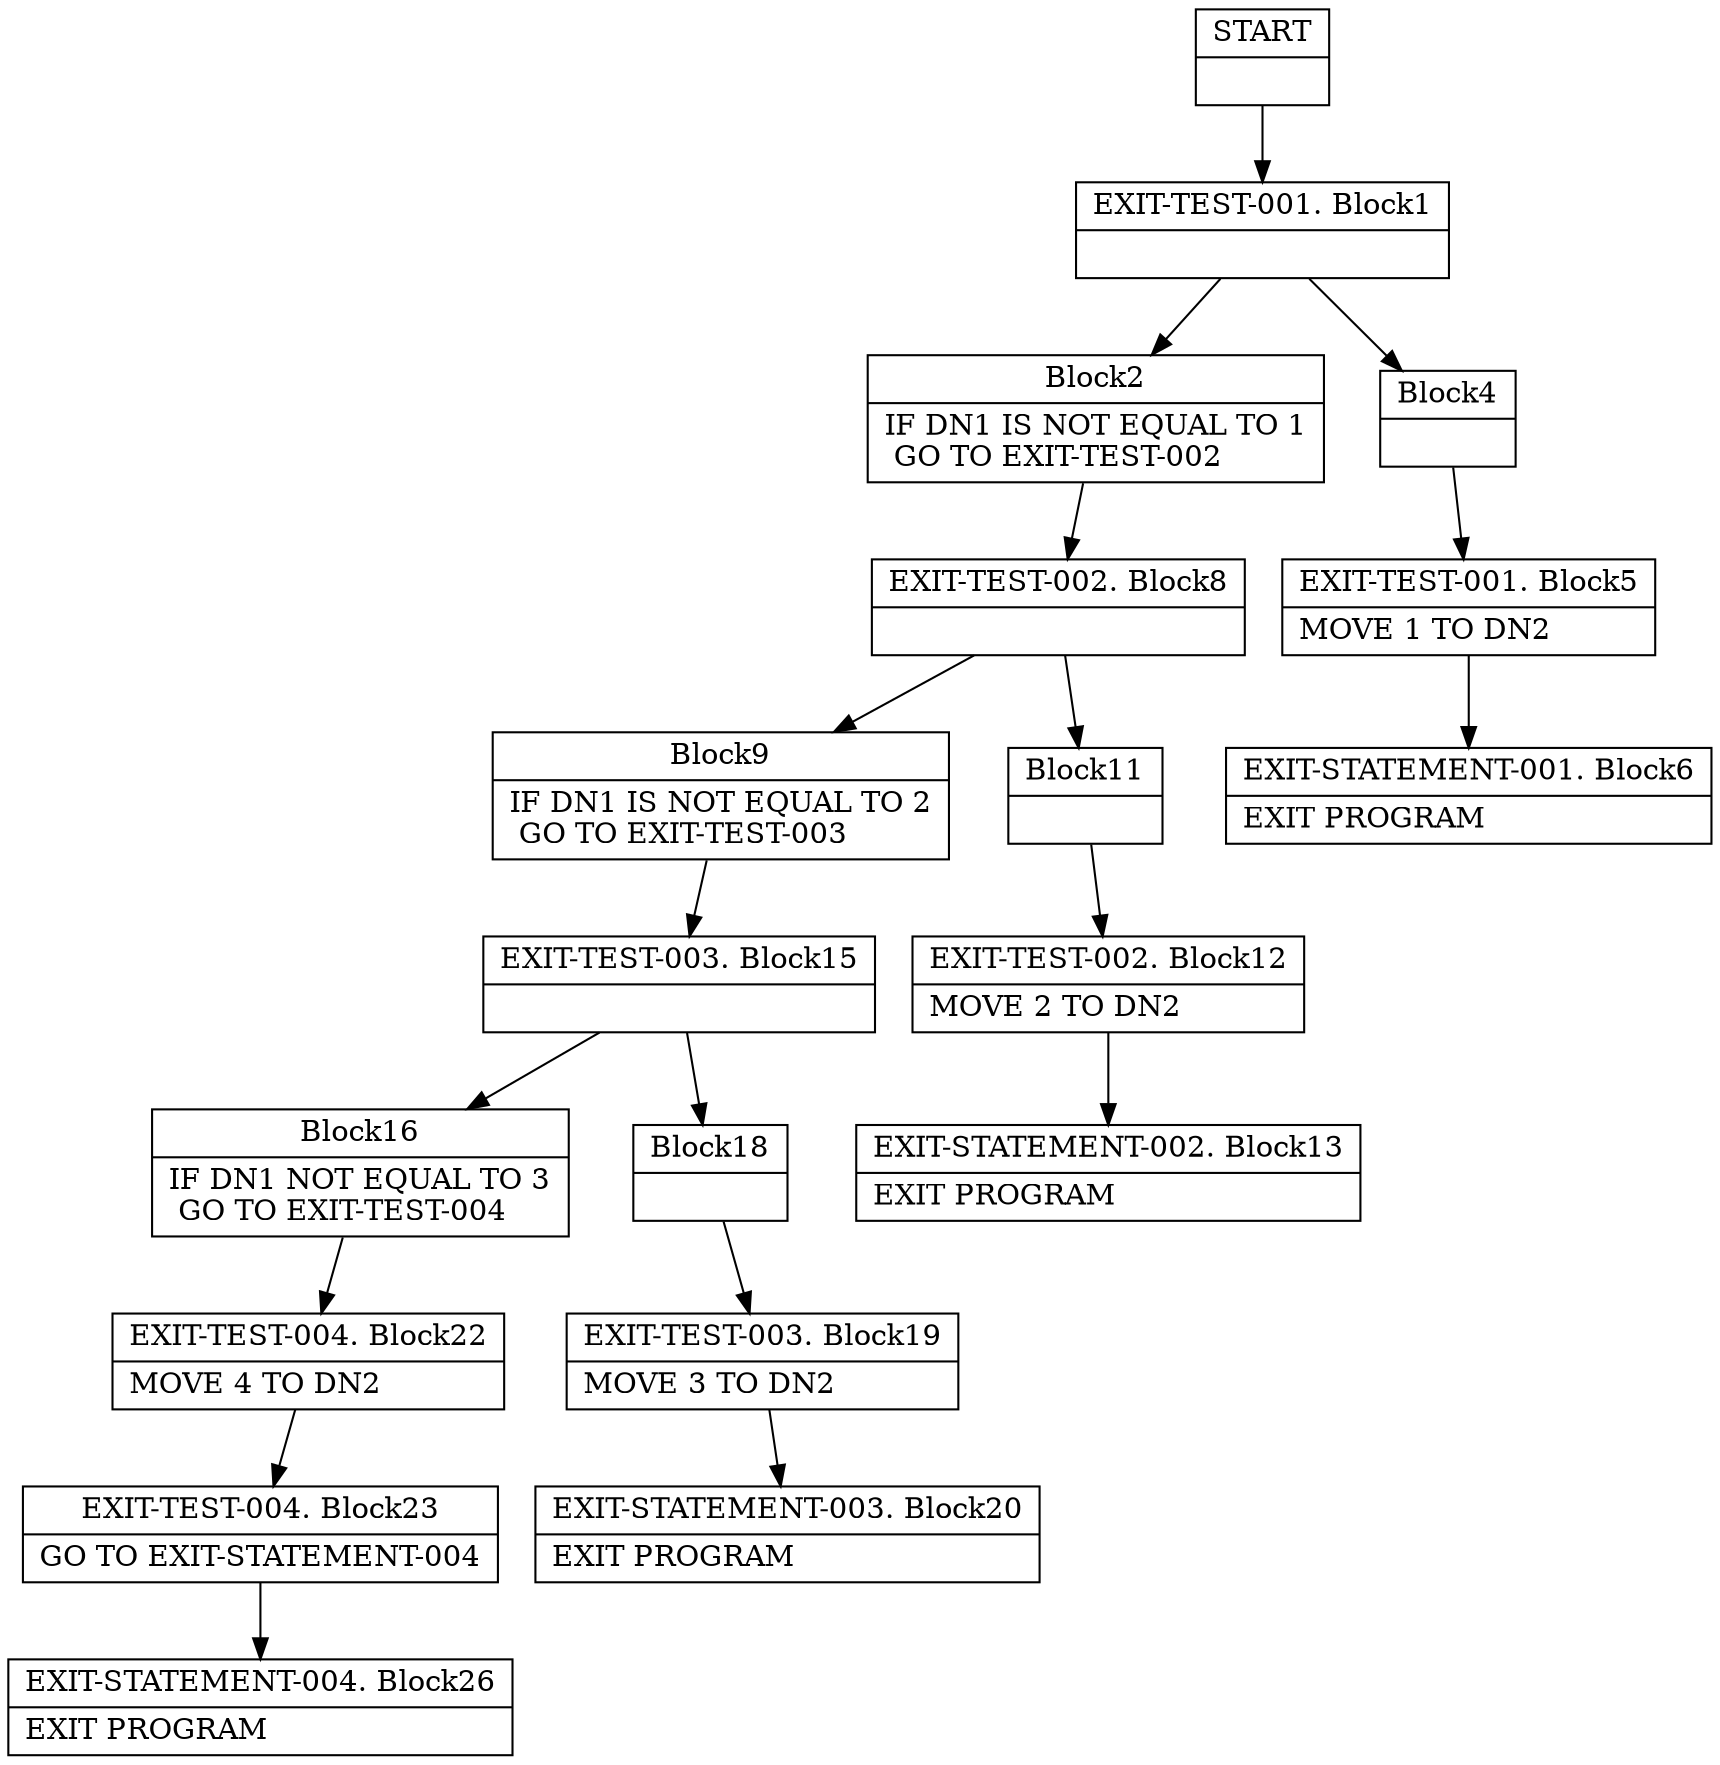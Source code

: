 digraph Cfg {
node [
shape = "record"
]

edge [
arrowtail = "empty"
]
Block0 [
label = "{START|}"
]
Block1 [
label = "{EXIT-TEST-001. Block1|}"
]
Block2 [
label = "{Block2|    IF DN1 IS NOT EQUAL TO 1\l         GO TO EXIT-TEST-002\l}"
]
Block8 [
label = "{EXIT-TEST-002. Block8|}"
]
Block9 [
label = "{Block9|    IF DN1 IS NOT EQUAL TO 2\l         GO TO EXIT-TEST-003\l}"
]
Block15 [
label = "{EXIT-TEST-003. Block15|}"
]
Block16 [
label = "{Block16|    IF DN1 NOT EQUAL TO 3\l         GO TO EXIT-TEST-004\l}"
]
Block22 [
label = "{EXIT-TEST-004. Block22|    MOVE 4 TO DN2\l}"
]
Block23 [
label = "{EXIT-TEST-004. Block23|    GO TO EXIT-STATEMENT-004\l}"
]
Block26 [
label = "{EXIT-STATEMENT-004. Block26|    EXIT PROGRAM\l}"
]
Block18 [
label = "{Block18|}"
]
Block19 [
label = "{EXIT-TEST-003. Block19|    MOVE 3 TO DN2\l}"
]
Block20 [
label = "{EXIT-STATEMENT-003. Block20|    EXIT PROGRAM\l}"
]
Block11 [
label = "{Block11|}"
]
Block12 [
label = "{EXIT-TEST-002. Block12|    MOVE 2 TO DN2\l}"
]
Block13 [
label = "{EXIT-STATEMENT-002. Block13|    EXIT PROGRAM\l}"
]
Block4 [
label = "{Block4|}"
]
Block5 [
label = "{EXIT-TEST-001. Block5|    MOVE 1 TO DN2\l}"
]
Block6 [
label = "{EXIT-STATEMENT-001. Block6|    EXIT PROGRAM\l}"
]
Block0 -> Block1
Block1 -> Block2
Block1 -> Block4
Block2 -> Block8
Block8 -> Block9
Block8 -> Block11
Block9 -> Block15
Block15 -> Block16
Block15 -> Block18
Block16 -> Block22
Block22 -> Block23
Block23 -> Block26
Block18 -> Block19
Block19 -> Block20
Block11 -> Block12
Block12 -> Block13
Block4 -> Block5
Block5 -> Block6

}
